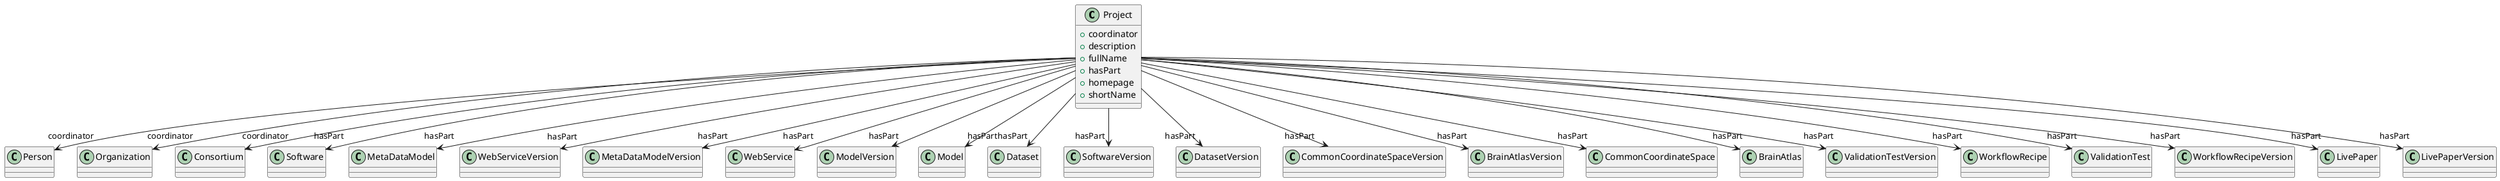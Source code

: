 @startuml
class Project {
+coordinator
+description
+fullName
+hasPart
+homepage
+shortName

}
Project -d-> "coordinator" Person
Project -d-> "coordinator" Organization
Project -d-> "coordinator" Consortium
Project -d-> "hasPart" Software
Project -d-> "hasPart" MetaDataModel
Project -d-> "hasPart" WebServiceVersion
Project -d-> "hasPart" MetaDataModelVersion
Project -d-> "hasPart" WebService
Project -d-> "hasPart" ModelVersion
Project -d-> "hasPart" Model
Project -d-> "hasPart" Dataset
Project -d-> "hasPart" SoftwareVersion
Project -d-> "hasPart" DatasetVersion
Project -d-> "hasPart" CommonCoordinateSpaceVersion
Project -d-> "hasPart" BrainAtlasVersion
Project -d-> "hasPart" CommonCoordinateSpace
Project -d-> "hasPart" BrainAtlas
Project -d-> "hasPart" ValidationTestVersion
Project -d-> "hasPart" WorkflowRecipe
Project -d-> "hasPart" ValidationTest
Project -d-> "hasPart" WorkflowRecipeVersion
Project -d-> "hasPart" LivePaper
Project -d-> "hasPart" LivePaperVersion

@enduml